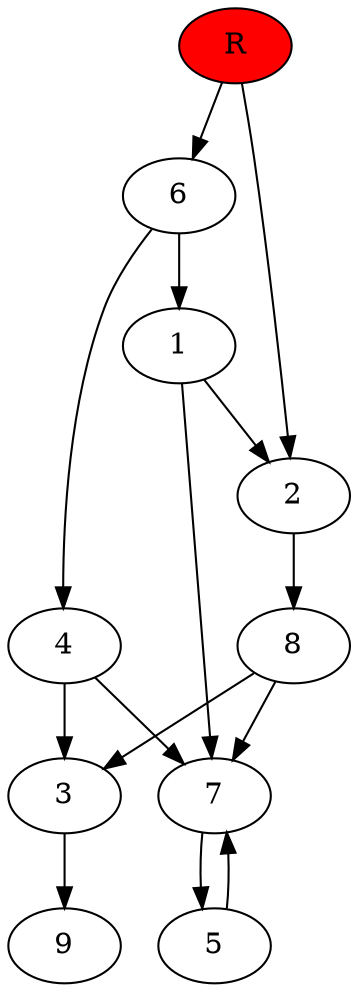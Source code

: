 digraph prb46846 {
	1
	2
	3
	4
	5
	6
	7
	8
	R [fillcolor="#ff0000" style=filled]
	1 -> 2
	1 -> 7
	2 -> 8
	3 -> 9
	4 -> 3
	4 -> 7
	5 -> 7
	6 -> 1
	6 -> 4
	7 -> 5
	8 -> 3
	8 -> 7
	R -> 2
	R -> 6
}
